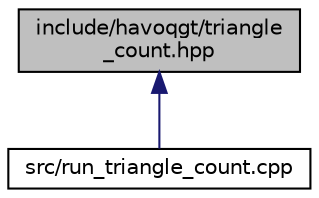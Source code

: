 digraph "include/havoqgt/triangle_count.hpp"
{
  edge [fontname="Helvetica",fontsize="10",labelfontname="Helvetica",labelfontsize="10"];
  node [fontname="Helvetica",fontsize="10",shape=record];
  Node1 [label="include/havoqgt/triangle\l_count.hpp",height=0.2,width=0.4,color="black", fillcolor="grey75", style="filled", fontcolor="black"];
  Node1 -> Node2 [dir="back",color="midnightblue",fontsize="10",style="solid",fontname="Helvetica"];
  Node2 [label="src/run_triangle_count.cpp",height=0.2,width=0.4,color="black", fillcolor="white", style="filled",URL="$run__triangle__count_8cpp.html"];
}
